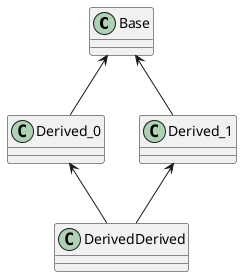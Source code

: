 @startuml

class Base
class Derived_0
class Derived_1
class DerivedDerived

Derived_0 -up-> Base
Derived_1 -up-> Base
DerivedDerived -up-> Derived_1
DerivedDerived -up-> Derived_0

@enduml


